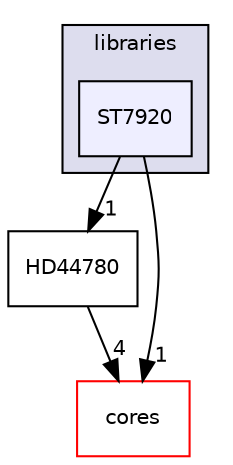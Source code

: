 digraph "libraries/ST7920" {
  compound=true
  node [ fontsize="10", fontname="Helvetica"];
  edge [ labelfontsize="10", labelfontname="Helvetica"];
  subgraph clusterdir_bc0718b08fb2015b8e59c47b2805f60c {
    graph [ bgcolor="#ddddee", pencolor="black", label="libraries" fontname="Helvetica", fontsize="10", URL="dir_bc0718b08fb2015b8e59c47b2805f60c.html"]
  dir_6c9b05e5d5923c236f9de149d085166d [shape=box, label="ST7920", style="filled", fillcolor="#eeeeff", pencolor="black", URL="dir_6c9b05e5d5923c236f9de149d085166d.html"];
  }
  dir_0b4fc2dd97dc10777572736a86a0998b [shape=box label="HD44780" URL="dir_0b4fc2dd97dc10777572736a86a0998b.html"];
  dir_51d9c9f08f6806a0f97badf342e5b4d7 [shape=box label="cores" fillcolor="white" style="filled" color="red" URL="dir_51d9c9f08f6806a0f97badf342e5b4d7.html"];
  dir_0b4fc2dd97dc10777572736a86a0998b->dir_51d9c9f08f6806a0f97badf342e5b4d7 [headlabel="4", labeldistance=1.5 headhref="dir_000045_000000.html"];
  dir_6c9b05e5d5923c236f9de149d085166d->dir_0b4fc2dd97dc10777572736a86a0998b [headlabel="1", labeldistance=1.5 headhref="dir_000078_000045.html"];
  dir_6c9b05e5d5923c236f9de149d085166d->dir_51d9c9f08f6806a0f97badf342e5b4d7 [headlabel="1", labeldistance=1.5 headhref="dir_000078_000000.html"];
}
